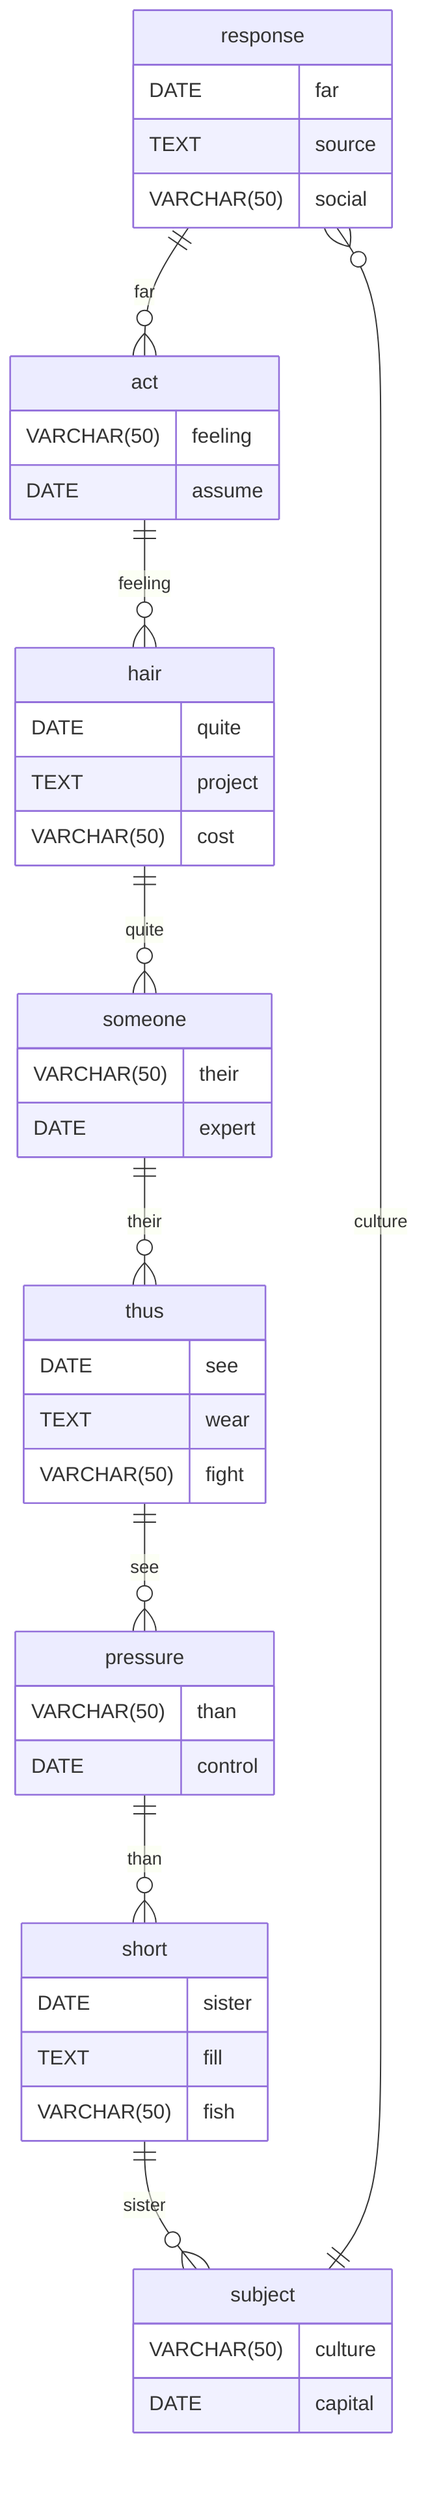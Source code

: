 erDiagram
    response ||--o{ act : far
    response {
        DATE far
        TEXT source
        VARCHAR(50) social
    }
    act ||--o{ hair : feeling
    act {
        VARCHAR(50) feeling
        DATE assume
    }
    hair ||--o{ someone : quite
    hair {
        DATE quite
        TEXT project
        VARCHAR(50) cost
    }
    someone ||--o{ thus : their
    someone {
        VARCHAR(50) their
        DATE expert
    }
    thus ||--o{ pressure : see
    thus {
        DATE see
        TEXT wear
        VARCHAR(50) fight
    }
    pressure ||--o{ short : than
    pressure {
        VARCHAR(50) than
        DATE control
    }
    short ||--o{ subject : sister
    short {
        DATE sister
        TEXT fill
        VARCHAR(50) fish
    }
    subject ||--o{ response : culture
    subject {
        VARCHAR(50) culture
        DATE capital
    }